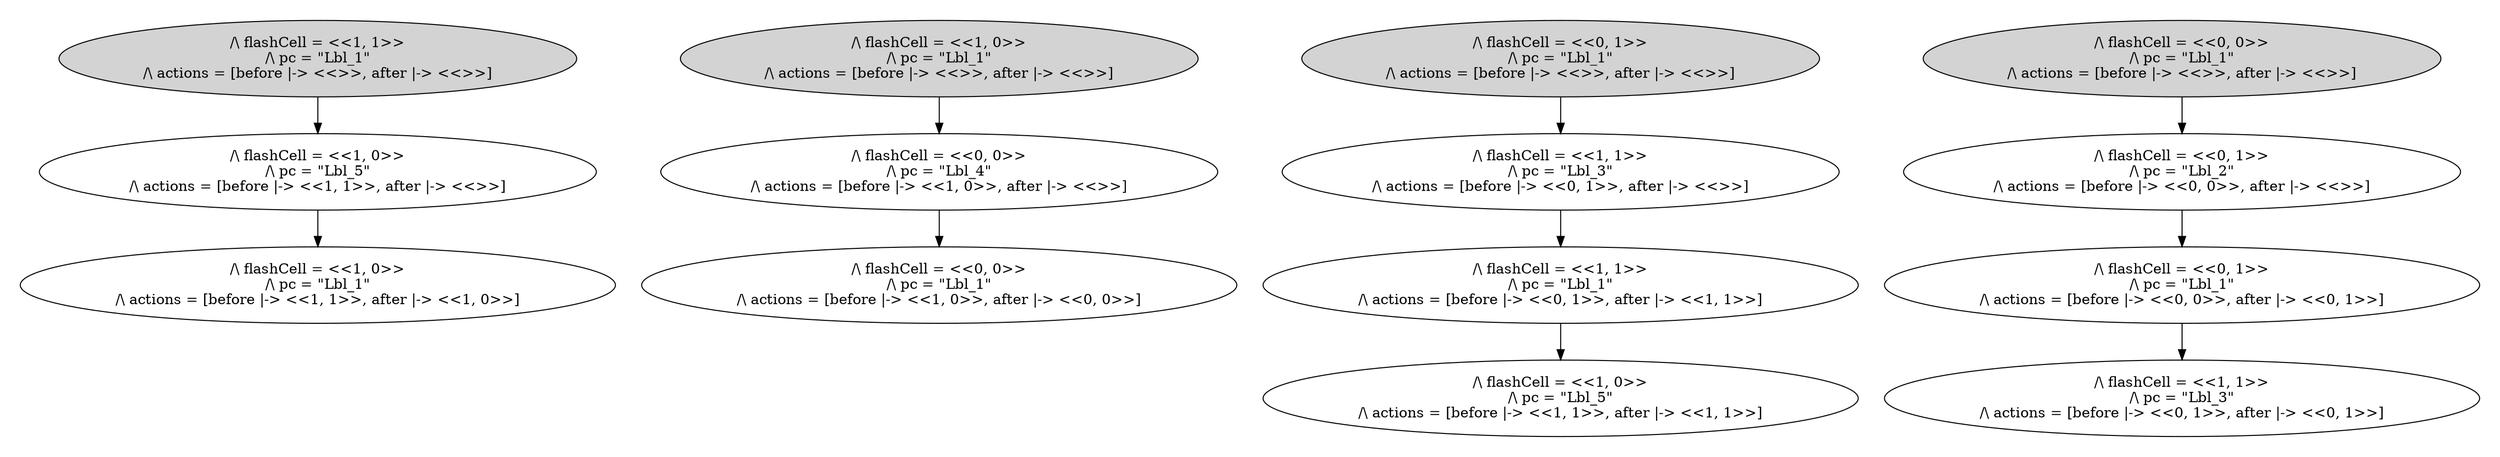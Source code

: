 strict digraph DiskGraph {
nodesep=0.35;
subgraph cluster_graph {
color="white";
8639448938075388558 [label="/\\ flashCell = <<0, 0>>\n/\\ pc = \"Lbl_1\"\n/\\ actions = [before |-> <<>>, after |-> <<>>]",style = filled]
4397746101003418660 [label="/\\ flashCell = <<0, 1>>\n/\\ pc = \"Lbl_1\"\n/\\ actions = [before |-> <<>>, after |-> <<>>]",style = filled]
4107763036033256365 [label="/\\ flashCell = <<1, 0>>\n/\\ pc = \"Lbl_1\"\n/\\ actions = [before |-> <<>>, after |-> <<>>]",style = filled]
8350561538671578375 [label="/\\ flashCell = <<1, 1>>\n/\\ pc = \"Lbl_1\"\n/\\ actions = [before |-> <<>>, after |-> <<>>]",style = filled]
8639448938075388558 -> 2205649281240195739 [label="",color="black",fontcolor="black"];
2205649281240195739 [label="/\\ flashCell = <<0, 1>>\n/\\ pc = \"Lbl_2\"\n/\\ actions = [before |-> <<0, 0>>, after |-> <<>>]"];
4107763036033256365 -> -270331498484693848 [label="",color="black",fontcolor="black"];
-270331498484693848 [label="/\\ flashCell = <<0, 0>>\n/\\ pc = \"Lbl_4\"\n/\\ actions = [before |-> <<1, 0>>, after |-> <<>>]"];
4397746101003418660 -> 6741535487982875154 [label="",color="black",fontcolor="black"];
6741535487982875154 [label="/\\ flashCell = <<1, 1>>\n/\\ pc = \"Lbl_3\"\n/\\ actions = [before |-> <<0, 1>>, after |-> <<>>]"];
-270331498484693848 -> 8232778389954975429 [label="",color="black",fontcolor="black"];
8232778389954975429 [label="/\\ flashCell = <<0, 0>>\n/\\ pc = \"Lbl_1\"\n/\\ actions = [before |-> <<1, 0>>, after |-> <<0, 0>>]"];
8350561538671578375 -> -4671039356772101087 [label="",color="black",fontcolor="black"];
-4671039356772101087 [label="/\\ flashCell = <<1, 0>>\n/\\ pc = \"Lbl_5\"\n/\\ actions = [before |-> <<1, 1>>, after |-> <<>>]"];
6741535487982875154 -> 2715552850766039011 [label="",color="black",fontcolor="black"];
2715552850766039011 [label="/\\ flashCell = <<1, 1>>\n/\\ pc = \"Lbl_1\"\n/\\ actions = [before |-> <<0, 1>>, after |-> <<1, 1>>]"];
2205649281240195739 -> 4610900613172656152 [label="",color="black",fontcolor="black"];
4610900613172656152 [label="/\\ flashCell = <<0, 1>>\n/\\ pc = \"Lbl_1\"\n/\\ actions = [before |-> <<0, 0>>, after |-> <<0, 1>>]"];
-4671039356772101087 -> 7499079488521349438 [label="",color="black",fontcolor="black"];
7499079488521349438 [label="/\\ flashCell = <<1, 0>>\n/\\ pc = \"Lbl_1\"\n/\\ actions = [before |-> <<1, 1>>, after |-> <<1, 0>>]"];
2715552850766039011 -> 2003578208925579423 [label="",color="black",fontcolor="black"];
2003578208925579423 [label="/\\ flashCell = <<1, 0>>\n/\\ pc = \"Lbl_5\"\n/\\ actions = [before |-> <<1, 1>>, after |-> <<1, 1>>]"];
4610900613172656152 -> 4010552698598391150 [label="",color="black",fontcolor="black"];
4010552698598391150 [label="/\\ flashCell = <<1, 1>>\n/\\ pc = \"Lbl_3\"\n/\\ actions = [before |-> <<0, 1>>, after |-> <<0, 1>>]"];
{rank = same; 8350561538671578375;4107763036033256365;8639448938075388558;4397746101003418660;}
{rank = same; -270331498484693848;-4671039356772101087;2205649281240195739;6741535487982875154;}
{rank = same; 4610900613172656152;2715552850766039011;}
}
}